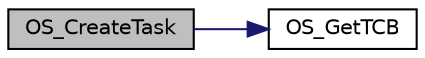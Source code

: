 digraph "OS_CreateTask"
{
  edge [fontname="Helvetica",fontsize="10",labelfontname="Helvetica",labelfontsize="10"];
  node [fontname="Helvetica",fontsize="10",shape=record];
  rankdir="LR";
  Node1 [label="OS_CreateTask",height=0.2,width=0.4,color="black", fillcolor="grey75", style="filled" fontcolor="black"];
  Node1 -> Node2 [color="midnightblue",fontsize="10",style="solid",fontname="Helvetica"];
  Node2 [label="OS_GetTCB",height=0.2,width=0.4,color="black", fillcolor="white", style="filled",URL="$group__pico.html#gaaace0bbcc11b18b9848652e43fc459af"];
}
